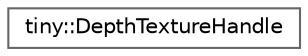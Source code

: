 digraph "Graphical Class Hierarchy"
{
 // LATEX_PDF_SIZE
  bgcolor="transparent";
  edge [fontname=Helvetica,fontsize=10,labelfontname=Helvetica,labelfontsize=10];
  node [fontname=Helvetica,fontsize=10,shape=box,height=0.2,width=0.4];
  rankdir="LR";
  Node0 [id="Node000000",label="tiny::DepthTextureHandle",height=0.2,width=0.4,color="grey40", fillcolor="white", style="filled",URL="$structtiny_1_1_depth_texture_handle.html",tooltip=" "];
}

